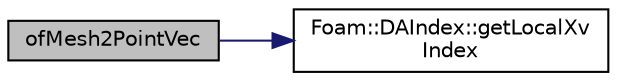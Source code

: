 digraph "ofMesh2PointVec"
{
  bgcolor="transparent";
  edge [fontname="Helvetica",fontsize="10",labelfontname="Helvetica",labelfontsize="10"];
  node [fontname="Helvetica",fontsize="10",shape=record];
  rankdir="LR";
  Node70 [label="ofMesh2PointVec",height=0.2,width=0.4,color="black", fillcolor="grey75", style="filled", fontcolor="black"];
  Node70 -> Node71 [color="midnightblue",fontsize="10",style="solid",fontname="Helvetica"];
  Node71 [label="Foam::DAIndex::getLocalXv\lIndex",height=0.2,width=0.4,color="black",URL="$classFoam_1_1DAIndex.html#a54f0942227984b5683264bdc6e53dd8e",tooltip="get local Xv index for a given point index and coordinate component (x, y, or z) "];
}
